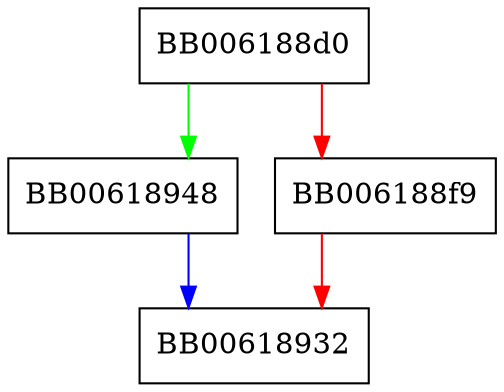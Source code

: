 digraph PEM_write_PrivateKey_ex {
  node [shape="box"];
  graph [splines=ortho];
  BB006188d0 -> BB00618948 [color="green"];
  BB006188d0 -> BB006188f9 [color="red"];
  BB006188f9 -> BB00618932 [color="red"];
  BB00618948 -> BB00618932 [color="blue"];
}